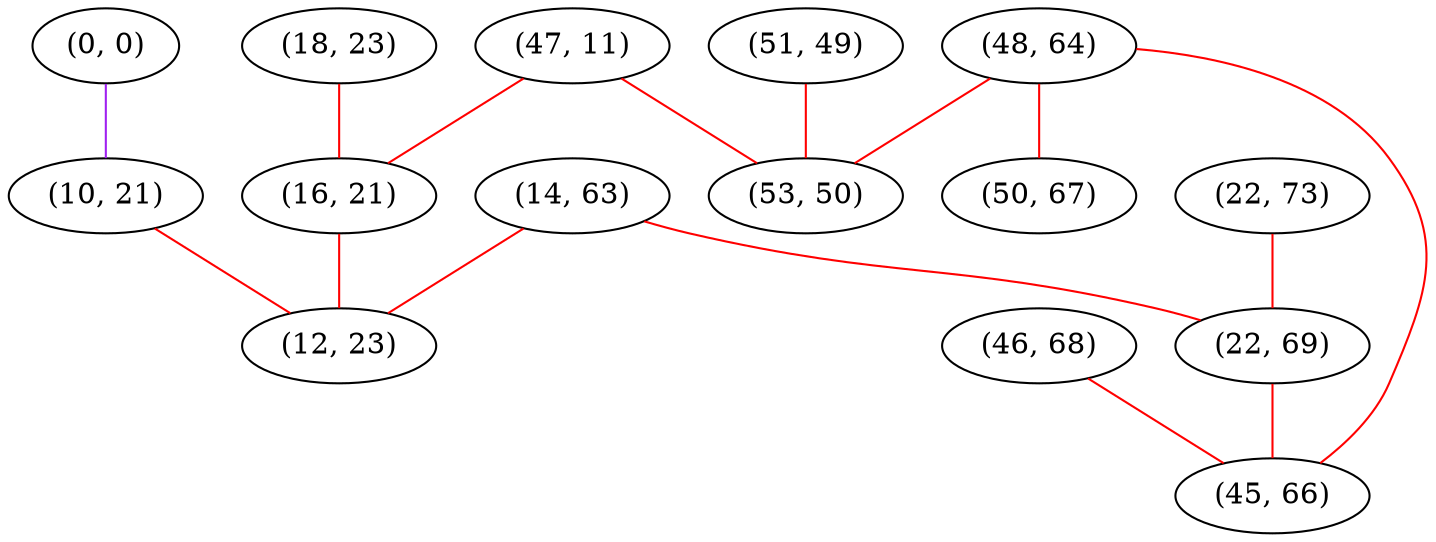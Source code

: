 graph "" {
"(18, 23)";
"(0, 0)";
"(14, 63)";
"(46, 68)";
"(51, 49)";
"(22, 73)";
"(22, 69)";
"(47, 11)";
"(10, 21)";
"(48, 64)";
"(16, 21)";
"(50, 67)";
"(45, 66)";
"(12, 23)";
"(53, 50)";
"(18, 23)" -- "(16, 21)"  [color=red, key=0, weight=1];
"(0, 0)" -- "(10, 21)"  [color=purple, key=0, weight=4];
"(14, 63)" -- "(12, 23)"  [color=red, key=0, weight=1];
"(14, 63)" -- "(22, 69)"  [color=red, key=0, weight=1];
"(46, 68)" -- "(45, 66)"  [color=red, key=0, weight=1];
"(51, 49)" -- "(53, 50)"  [color=red, key=0, weight=1];
"(22, 73)" -- "(22, 69)"  [color=red, key=0, weight=1];
"(22, 69)" -- "(45, 66)"  [color=red, key=0, weight=1];
"(47, 11)" -- "(53, 50)"  [color=red, key=0, weight=1];
"(47, 11)" -- "(16, 21)"  [color=red, key=0, weight=1];
"(10, 21)" -- "(12, 23)"  [color=red, key=0, weight=1];
"(48, 64)" -- "(53, 50)"  [color=red, key=0, weight=1];
"(48, 64)" -- "(45, 66)"  [color=red, key=0, weight=1];
"(48, 64)" -- "(50, 67)"  [color=red, key=0, weight=1];
"(16, 21)" -- "(12, 23)"  [color=red, key=0, weight=1];
}
